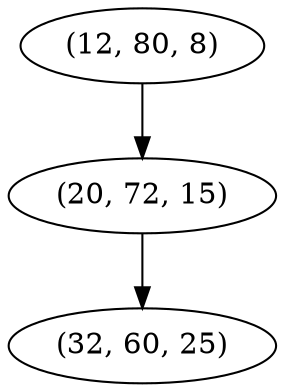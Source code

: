 digraph tree {
    "(12, 80, 8)";
    "(20, 72, 15)";
    "(32, 60, 25)";
    "(12, 80, 8)" -> "(20, 72, 15)";
    "(20, 72, 15)" -> "(32, 60, 25)";
}
